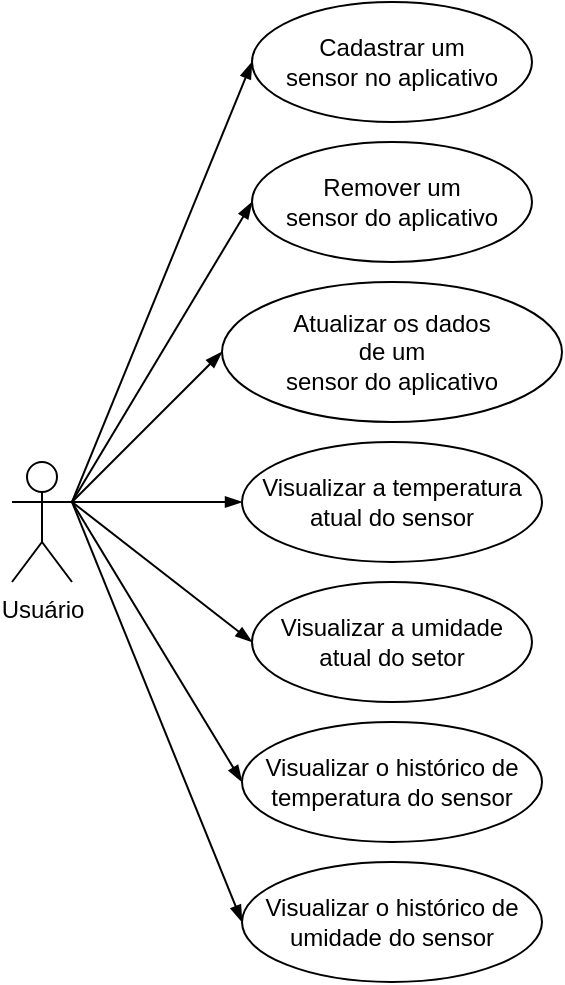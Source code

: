 <mxfile version="20.6.0" type="github">
  <diagram id="OUnZG2sQSTLyandpwI3y" name="Página-1">
    <mxGraphModel dx="976" dy="566" grid="1" gridSize="10" guides="1" tooltips="1" connect="1" arrows="1" fold="1" page="1" pageScale="1" pageWidth="827" pageHeight="1169" math="0" shadow="0">
      <root>
        <mxCell id="0" />
        <mxCell id="1" parent="0" />
        <mxCell id="RitfqCKXOSJUJVownwWm-9" style="rounded=0;orthogonalLoop=1;jettySize=auto;html=1;exitX=1;exitY=0.333;exitDx=0;exitDy=0;exitPerimeter=0;entryX=0;entryY=0.5;entryDx=0;entryDy=0;endArrow=blockThin;endFill=1;" edge="1" parent="1" source="RitfqCKXOSJUJVownwWm-1" target="RitfqCKXOSJUJVownwWm-5">
          <mxGeometry relative="1" as="geometry" />
        </mxCell>
        <mxCell id="RitfqCKXOSJUJVownwWm-10" style="rounded=0;orthogonalLoop=1;jettySize=auto;html=1;exitX=1;exitY=0.333;exitDx=0;exitDy=0;exitPerimeter=0;entryX=0;entryY=0.5;entryDx=0;entryDy=0;endArrow=blockThin;endFill=1;" edge="1" parent="1" source="RitfqCKXOSJUJVownwWm-1" target="RitfqCKXOSJUJVownwWm-4">
          <mxGeometry relative="1" as="geometry" />
        </mxCell>
        <mxCell id="RitfqCKXOSJUJVownwWm-11" style="edgeStyle=none;rounded=0;orthogonalLoop=1;jettySize=auto;html=1;exitX=1;exitY=0.333;exitDx=0;exitDy=0;exitPerimeter=0;entryX=0;entryY=0.5;entryDx=0;entryDy=0;endArrow=blockThin;endFill=1;" edge="1" parent="1" source="RitfqCKXOSJUJVownwWm-1" target="RitfqCKXOSJUJVownwWm-7">
          <mxGeometry relative="1" as="geometry" />
        </mxCell>
        <mxCell id="RitfqCKXOSJUJVownwWm-13" style="edgeStyle=none;rounded=0;orthogonalLoop=1;jettySize=auto;html=1;exitX=1;exitY=0.333;exitDx=0;exitDy=0;exitPerimeter=0;entryX=0;entryY=0.5;entryDx=0;entryDy=0;endArrow=blockThin;endFill=1;" edge="1" parent="1" source="RitfqCKXOSJUJVownwWm-1" target="RitfqCKXOSJUJVownwWm-12">
          <mxGeometry relative="1" as="geometry" />
        </mxCell>
        <mxCell id="RitfqCKXOSJUJVownwWm-16" style="edgeStyle=none;rounded=0;orthogonalLoop=1;jettySize=auto;html=1;exitX=1;exitY=0.333;exitDx=0;exitDy=0;exitPerimeter=0;entryX=0;entryY=0.5;entryDx=0;entryDy=0;endArrow=blockThin;endFill=1;" edge="1" parent="1" source="RitfqCKXOSJUJVownwWm-1" target="RitfqCKXOSJUJVownwWm-15">
          <mxGeometry relative="1" as="geometry" />
        </mxCell>
        <mxCell id="RitfqCKXOSJUJVownwWm-18" style="edgeStyle=none;rounded=0;orthogonalLoop=1;jettySize=auto;html=1;exitX=1;exitY=0.333;exitDx=0;exitDy=0;exitPerimeter=0;entryX=0;entryY=0.5;entryDx=0;entryDy=0;endArrow=blockThin;endFill=1;" edge="1" parent="1" source="RitfqCKXOSJUJVownwWm-1" target="RitfqCKXOSJUJVownwWm-17">
          <mxGeometry relative="1" as="geometry" />
        </mxCell>
        <mxCell id="RitfqCKXOSJUJVownwWm-19" style="edgeStyle=none;rounded=0;orthogonalLoop=1;jettySize=auto;html=1;exitX=1;exitY=0.333;exitDx=0;exitDy=0;exitPerimeter=0;entryX=0;entryY=0.5;entryDx=0;entryDy=0;endArrow=blockThin;endFill=1;" edge="1" parent="1" source="RitfqCKXOSJUJVownwWm-1" target="RitfqCKXOSJUJVownwWm-14">
          <mxGeometry relative="1" as="geometry" />
        </mxCell>
        <mxCell id="RitfqCKXOSJUJVownwWm-1" value="Usuário" style="shape=umlActor;verticalLabelPosition=bottom;verticalAlign=top;html=1;" vertex="1" parent="1">
          <mxGeometry x="40" y="230" width="30" height="60" as="geometry" />
        </mxCell>
        <mxCell id="RitfqCKXOSJUJVownwWm-4" value="&lt;div&gt;Cadastrar um&lt;/div&gt;&lt;div&gt;sensor no aplicativo&lt;br&gt;&lt;/div&gt;" style="ellipse;whiteSpace=wrap;html=1;" vertex="1" parent="1">
          <mxGeometry x="160" width="140" height="60" as="geometry" />
        </mxCell>
        <mxCell id="RitfqCKXOSJUJVownwWm-5" value="Visualizar a temperatura atual do sensor" style="ellipse;whiteSpace=wrap;html=1;" vertex="1" parent="1">
          <mxGeometry x="155" y="220" width="150" height="60" as="geometry" />
        </mxCell>
        <mxCell id="RitfqCKXOSJUJVownwWm-7" value="Visualizar a umidade atual do setor" style="ellipse;whiteSpace=wrap;html=1;" vertex="1" parent="1">
          <mxGeometry x="160" y="290" width="140" height="60" as="geometry" />
        </mxCell>
        <mxCell id="RitfqCKXOSJUJVownwWm-12" value="&lt;div&gt;Remover um&lt;/div&gt;&lt;div&gt;sensor do aplicativo&lt;br&gt;&lt;/div&gt;" style="ellipse;whiteSpace=wrap;html=1;" vertex="1" parent="1">
          <mxGeometry x="160" y="70" width="140" height="60" as="geometry" />
        </mxCell>
        <mxCell id="RitfqCKXOSJUJVownwWm-14" value="&lt;div&gt;Atualizar os dados&lt;/div&gt;&lt;div&gt;de um&lt;/div&gt;&lt;div&gt;sensor do aplicativo&lt;br&gt;&lt;/div&gt;" style="ellipse;whiteSpace=wrap;html=1;" vertex="1" parent="1">
          <mxGeometry x="145" y="140" width="170" height="70" as="geometry" />
        </mxCell>
        <mxCell id="RitfqCKXOSJUJVownwWm-15" value="Visualizar o histórico de temperatura do sensor" style="ellipse;whiteSpace=wrap;html=1;" vertex="1" parent="1">
          <mxGeometry x="155" y="360" width="150" height="60" as="geometry" />
        </mxCell>
        <mxCell id="RitfqCKXOSJUJVownwWm-17" value="Visualizar o histórico de umidade do sensor" style="ellipse;whiteSpace=wrap;html=1;" vertex="1" parent="1">
          <mxGeometry x="155" y="430" width="150" height="60" as="geometry" />
        </mxCell>
      </root>
    </mxGraphModel>
  </diagram>
</mxfile>
